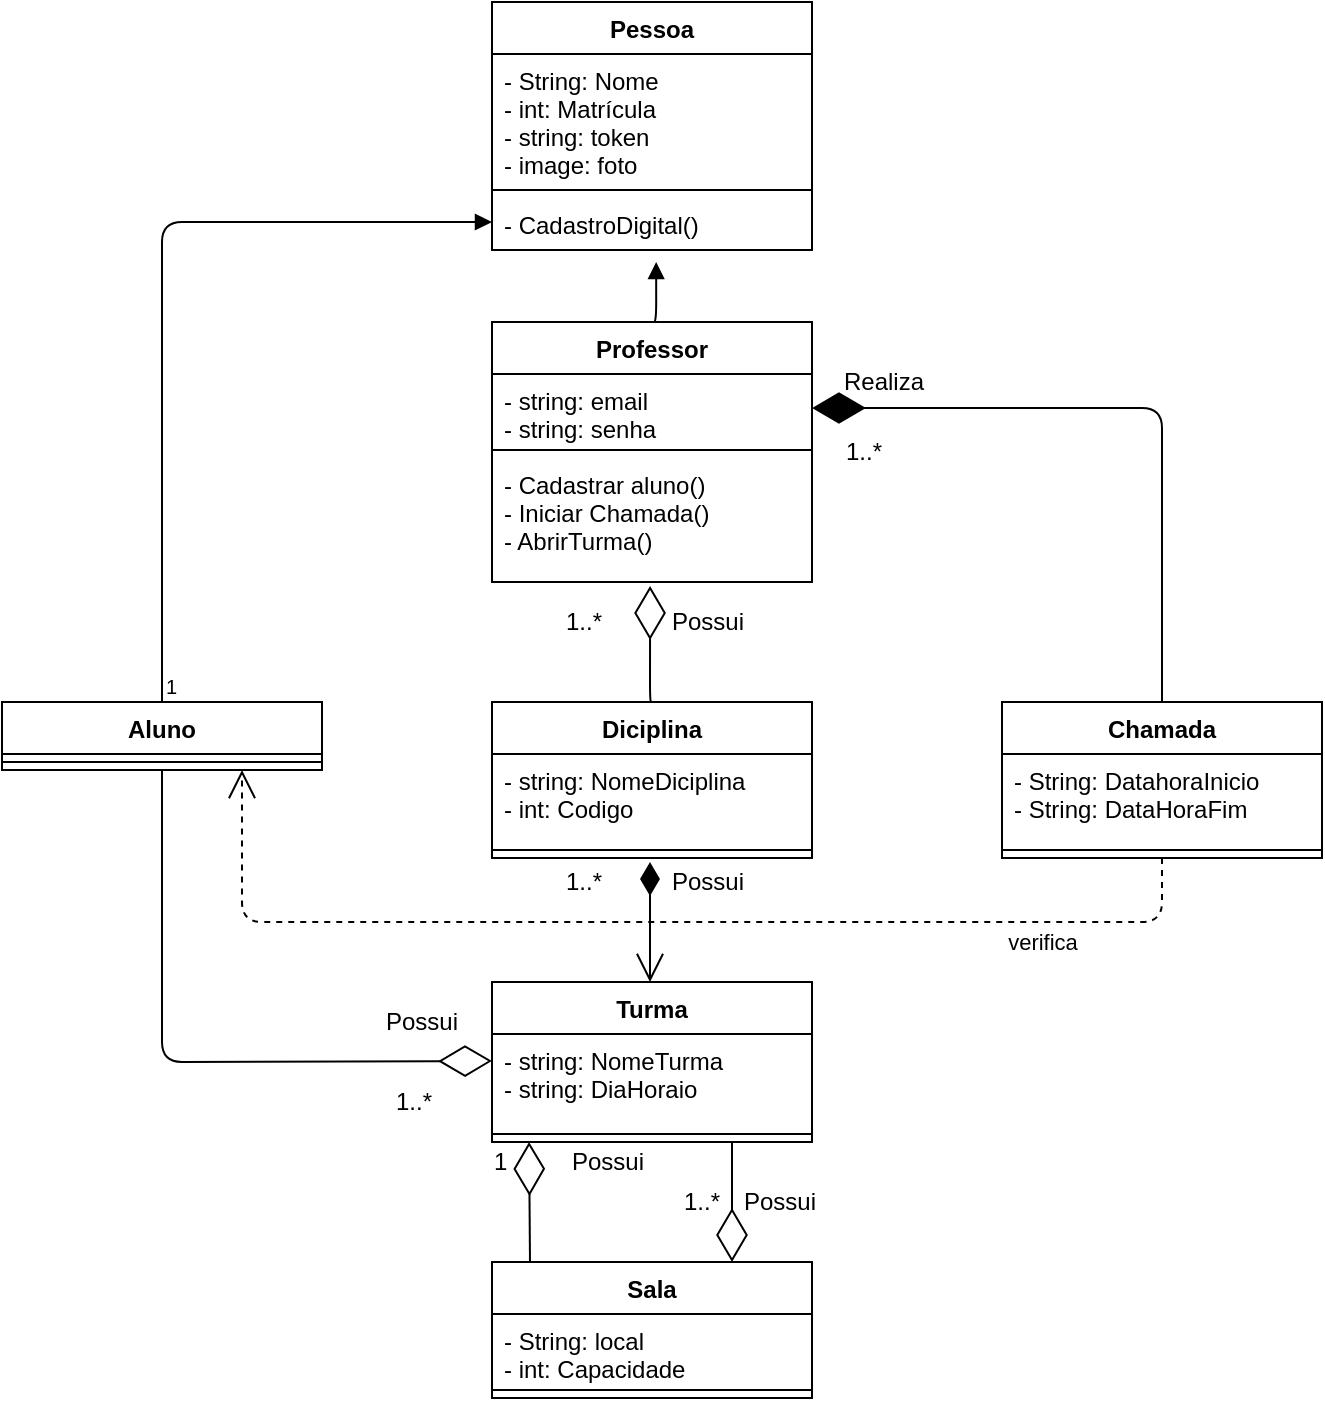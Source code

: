 <mxfile version="12.2.0" type="google" pages="1"><diagram name="Page-1" id="c4acf3e9-155e-7222-9cf6-157b1a14988f"><mxGraphModel dx="1289" dy="558" grid="1" gridSize="10" guides="1" tooltips="1" connect="1" arrows="1" fold="1" page="1" pageScale="1" pageWidth="850" pageHeight="1100" background="#ffffff" math="0" shadow="0"><root><mxCell id="0"/><mxCell id="1" parent="0"/><mxCell id="g9fBqcbOZlobZUoqTtxy-1" value="Pessoa" style="swimlane;fontStyle=1;align=center;verticalAlign=top;childLayout=stackLayout;horizontal=1;startSize=26;horizontalStack=0;resizeParent=1;resizeParentMax=0;resizeLast=0;collapsible=1;marginBottom=0;" vertex="1" parent="1"><mxGeometry x="345" y="90" width="160" height="124" as="geometry"/></mxCell><mxCell id="g9fBqcbOZlobZUoqTtxy-2" value="- String: Nome&#10;- int: Matrícula&#10;- string: token&#10;- image: foto" style="text;strokeColor=none;fillColor=none;align=left;verticalAlign=top;spacingLeft=4;spacingRight=4;overflow=hidden;rotatable=0;points=[[0,0.5],[1,0.5]];portConstraint=eastwest;" vertex="1" parent="g9fBqcbOZlobZUoqTtxy-1"><mxGeometry y="26" width="160" height="64" as="geometry"/></mxCell><mxCell id="g9fBqcbOZlobZUoqTtxy-3" value="" style="line;strokeWidth=1;fillColor=none;align=left;verticalAlign=middle;spacingTop=-1;spacingLeft=3;spacingRight=3;rotatable=0;labelPosition=right;points=[];portConstraint=eastwest;" vertex="1" parent="g9fBqcbOZlobZUoqTtxy-1"><mxGeometry y="90" width="160" height="8" as="geometry"/></mxCell><mxCell id="g9fBqcbOZlobZUoqTtxy-4" value="- CadastroDigital()" style="text;strokeColor=none;fillColor=none;align=left;verticalAlign=top;spacingLeft=4;spacingRight=4;overflow=hidden;rotatable=0;points=[[0,0.5],[1,0.5]];portConstraint=eastwest;" vertex="1" parent="g9fBqcbOZlobZUoqTtxy-1"><mxGeometry y="98" width="160" height="26" as="geometry"/></mxCell><mxCell id="g9fBqcbOZlobZUoqTtxy-5" value="Professor" style="swimlane;fontStyle=1;align=center;verticalAlign=top;childLayout=stackLayout;horizontal=1;startSize=26;horizontalStack=0;resizeParent=1;resizeParentMax=0;resizeLast=0;collapsible=1;marginBottom=0;" vertex="1" parent="1"><mxGeometry x="345" y="250" width="160" height="130" as="geometry"/></mxCell><mxCell id="g9fBqcbOZlobZUoqTtxy-6" value="- string: email&#10;- string: senha" style="text;strokeColor=none;fillColor=none;align=left;verticalAlign=top;spacingLeft=4;spacingRight=4;overflow=hidden;rotatable=0;points=[[0,0.5],[1,0.5]];portConstraint=eastwest;" vertex="1" parent="g9fBqcbOZlobZUoqTtxy-5"><mxGeometry y="26" width="160" height="34" as="geometry"/></mxCell><mxCell id="g9fBqcbOZlobZUoqTtxy-7" value="" style="line;strokeWidth=1;fillColor=none;align=left;verticalAlign=middle;spacingTop=-1;spacingLeft=3;spacingRight=3;rotatable=0;labelPosition=right;points=[];portConstraint=eastwest;" vertex="1" parent="g9fBqcbOZlobZUoqTtxy-5"><mxGeometry y="60" width="160" height="8" as="geometry"/></mxCell><mxCell id="g9fBqcbOZlobZUoqTtxy-8" value="- Cadastrar aluno()&#10;- Iniciar Chamada()&#10;- AbrirTurma()" style="text;strokeColor=none;fillColor=none;align=left;verticalAlign=top;spacingLeft=4;spacingRight=4;overflow=hidden;rotatable=0;points=[[0,0.5],[1,0.5]];portConstraint=eastwest;" vertex="1" parent="g9fBqcbOZlobZUoqTtxy-5"><mxGeometry y="68" width="160" height="62" as="geometry"/></mxCell><mxCell id="g9fBqcbOZlobZUoqTtxy-9" value="Aluno" style="swimlane;fontStyle=1;align=center;verticalAlign=top;childLayout=stackLayout;horizontal=1;startSize=26;horizontalStack=0;resizeParent=1;resizeParentMax=0;resizeLast=0;collapsible=1;marginBottom=0;" vertex="1" parent="1"><mxGeometry x="100" y="440" width="160" height="34" as="geometry"/></mxCell><mxCell id="g9fBqcbOZlobZUoqTtxy-11" value="" style="line;strokeWidth=1;fillColor=none;align=left;verticalAlign=middle;spacingTop=-1;spacingLeft=3;spacingRight=3;rotatable=0;labelPosition=right;points=[];portConstraint=eastwest;" vertex="1" parent="g9fBqcbOZlobZUoqTtxy-9"><mxGeometry y="26" width="160" height="8" as="geometry"/></mxCell><mxCell id="g9fBqcbOZlobZUoqTtxy-13" value="Turma" style="swimlane;fontStyle=1;align=center;verticalAlign=top;childLayout=stackLayout;horizontal=1;startSize=26;horizontalStack=0;resizeParent=1;resizeParentMax=0;resizeLast=0;collapsible=1;marginBottom=0;" vertex="1" parent="1"><mxGeometry x="345" y="580" width="160" height="80" as="geometry"/></mxCell><mxCell id="g9fBqcbOZlobZUoqTtxy-14" value="- string: NomeTurma&#10;- string: DiaHoraio" style="text;strokeColor=none;fillColor=none;align=left;verticalAlign=top;spacingLeft=4;spacingRight=4;overflow=hidden;rotatable=0;points=[[0,0.5],[1,0.5]];portConstraint=eastwest;" vertex="1" parent="g9fBqcbOZlobZUoqTtxy-13"><mxGeometry y="26" width="160" height="46" as="geometry"/></mxCell><mxCell id="g9fBqcbOZlobZUoqTtxy-15" value="" style="line;strokeWidth=1;fillColor=none;align=left;verticalAlign=middle;spacingTop=-1;spacingLeft=3;spacingRight=3;rotatable=0;labelPosition=right;points=[];portConstraint=eastwest;" vertex="1" parent="g9fBqcbOZlobZUoqTtxy-13"><mxGeometry y="72" width="160" height="8" as="geometry"/></mxCell><mxCell id="g9fBqcbOZlobZUoqTtxy-17" value="Diciplina" style="swimlane;fontStyle=1;align=center;verticalAlign=top;childLayout=stackLayout;horizontal=1;startSize=26;horizontalStack=0;resizeParent=1;resizeParentMax=0;resizeLast=0;collapsible=1;marginBottom=0;" vertex="1" parent="1"><mxGeometry x="345" y="440" width="160" height="78" as="geometry"/></mxCell><mxCell id="g9fBqcbOZlobZUoqTtxy-18" value="- string: NomeDiciplina&#10;- int: Codigo" style="text;strokeColor=none;fillColor=none;align=left;verticalAlign=top;spacingLeft=4;spacingRight=4;overflow=hidden;rotatable=0;points=[[0,0.5],[1,0.5]];portConstraint=eastwest;" vertex="1" parent="g9fBqcbOZlobZUoqTtxy-17"><mxGeometry y="26" width="160" height="44" as="geometry"/></mxCell><mxCell id="g9fBqcbOZlobZUoqTtxy-19" value="" style="line;strokeWidth=1;fillColor=none;align=left;verticalAlign=middle;spacingTop=-1;spacingLeft=3;spacingRight=3;rotatable=0;labelPosition=right;points=[];portConstraint=eastwest;" vertex="1" parent="g9fBqcbOZlobZUoqTtxy-17"><mxGeometry y="70" width="160" height="8" as="geometry"/></mxCell><mxCell id="g9fBqcbOZlobZUoqTtxy-24" value="Sala" style="swimlane;fontStyle=1;align=center;verticalAlign=top;childLayout=stackLayout;horizontal=1;startSize=26;horizontalStack=0;resizeParent=1;resizeParentMax=0;resizeLast=0;collapsible=1;marginBottom=0;" vertex="1" parent="1"><mxGeometry x="345" y="720" width="160" height="68" as="geometry"/></mxCell><mxCell id="g9fBqcbOZlobZUoqTtxy-25" value="- String: local&#10;- int: Capacidade" style="text;strokeColor=none;fillColor=none;align=left;verticalAlign=top;spacingLeft=4;spacingRight=4;overflow=hidden;rotatable=0;points=[[0,0.5],[1,0.5]];portConstraint=eastwest;" vertex="1" parent="g9fBqcbOZlobZUoqTtxy-24"><mxGeometry y="26" width="160" height="34" as="geometry"/></mxCell><mxCell id="g9fBqcbOZlobZUoqTtxy-26" value="" style="line;strokeWidth=1;fillColor=none;align=left;verticalAlign=middle;spacingTop=-1;spacingLeft=3;spacingRight=3;rotatable=0;labelPosition=right;points=[];portConstraint=eastwest;" vertex="1" parent="g9fBqcbOZlobZUoqTtxy-24"><mxGeometry y="60" width="160" height="8" as="geometry"/></mxCell><mxCell id="g9fBqcbOZlobZUoqTtxy-29" value="Chamada" style="swimlane;fontStyle=1;align=center;verticalAlign=top;childLayout=stackLayout;horizontal=1;startSize=26;horizontalStack=0;resizeParent=1;resizeParentMax=0;resizeLast=0;collapsible=1;marginBottom=0;" vertex="1" parent="1"><mxGeometry x="600" y="440" width="160" height="78" as="geometry"/></mxCell><mxCell id="g9fBqcbOZlobZUoqTtxy-30" value="- String: DatahoraInicio&#10;- String: DataHoraFim" style="text;strokeColor=none;fillColor=none;align=left;verticalAlign=top;spacingLeft=4;spacingRight=4;overflow=hidden;rotatable=0;points=[[0,0.5],[1,0.5]];portConstraint=eastwest;" vertex="1" parent="g9fBqcbOZlobZUoqTtxy-29"><mxGeometry y="26" width="160" height="44" as="geometry"/></mxCell><mxCell id="g9fBqcbOZlobZUoqTtxy-31" value="" style="line;strokeWidth=1;fillColor=none;align=left;verticalAlign=middle;spacingTop=-1;spacingLeft=3;spacingRight=3;rotatable=0;labelPosition=right;points=[];portConstraint=eastwest;" vertex="1" parent="g9fBqcbOZlobZUoqTtxy-29"><mxGeometry y="70" width="160" height="8" as="geometry"/></mxCell><mxCell id="g9fBqcbOZlobZUoqTtxy-34" value="Possui" style="text;html=1;resizable=0;points=[];autosize=1;align=left;verticalAlign=top;spacingTop=-4;" vertex="1" parent="1"><mxGeometry x="433" y="390" width="50" height="20" as="geometry"/></mxCell><mxCell id="g9fBqcbOZlobZUoqTtxy-35" value="1..*" style="text;html=1;resizable=0;points=[];autosize=1;align=left;verticalAlign=top;spacingTop=-4;" vertex="1" parent="1"><mxGeometry x="380" y="390" width="30" height="20" as="geometry"/></mxCell><mxCell id="g9fBqcbOZlobZUoqTtxy-37" value="" style="endArrow=open;html=1;endSize=12;startArrow=diamondThin;startSize=14;startFill=1;edgeStyle=orthogonalEdgeStyle;align=left;verticalAlign=bottom;entryX=0.5;entryY=0;entryDx=0;entryDy=0;" edge="1" parent="1"><mxGeometry x="-1" y="3" relative="1" as="geometry"><mxPoint x="424" y="520" as="sourcePoint"/><mxPoint x="424" y="580" as="targetPoint"/><Array as="points"><mxPoint x="424" y="520"/></Array></mxGeometry></mxCell><mxCell id="g9fBqcbOZlobZUoqTtxy-38" value="1..*" style="text;html=1;resizable=0;points=[];autosize=1;align=left;verticalAlign=top;spacingTop=-4;" vertex="1" parent="1"><mxGeometry x="380" y="520" width="30" height="20" as="geometry"/></mxCell><mxCell id="g9fBqcbOZlobZUoqTtxy-39" value="Possui" style="text;html=1;resizable=0;points=[];autosize=1;align=left;verticalAlign=top;spacingTop=-4;" vertex="1" parent="1"><mxGeometry x="433" y="520" width="50" height="20" as="geometry"/></mxCell><mxCell id="g9fBqcbOZlobZUoqTtxy-41" value="1&lt;br&gt;" style="text;html=1;resizable=0;points=[];autosize=1;align=left;verticalAlign=top;spacingTop=-4;" vertex="1" parent="1"><mxGeometry x="343.5" y="660" width="20" height="20" as="geometry"/></mxCell><mxCell id="g9fBqcbOZlobZUoqTtxy-42" value="Possui" style="text;html=1;resizable=0;points=[];autosize=1;align=left;verticalAlign=top;spacingTop=-4;" vertex="1" parent="1"><mxGeometry x="383" y="660" width="50" height="20" as="geometry"/></mxCell><mxCell id="g9fBqcbOZlobZUoqTtxy-56" value="Possui" style="text;html=1;resizable=0;points=[];autosize=1;align=left;verticalAlign=top;spacingTop=-4;" vertex="1" parent="1"><mxGeometry x="290" y="590" width="50" height="20" as="geometry"/></mxCell><mxCell id="g9fBqcbOZlobZUoqTtxy-57" value="1..*" style="text;html=1;resizable=0;points=[];autosize=1;align=left;verticalAlign=top;spacingTop=-4;" vertex="1" parent="1"><mxGeometry x="295" y="630" width="30" height="20" as="geometry"/></mxCell><mxCell id="g9fBqcbOZlobZUoqTtxy-61" value="" style="endArrow=block;endFill=1;html=1;edgeStyle=orthogonalEdgeStyle;align=left;verticalAlign=top;entryX=0.513;entryY=1.231;entryDx=0;entryDy=0;entryPerimeter=0;exitX=0.5;exitY=0;exitDx=0;exitDy=0;" edge="1" parent="1" source="g9fBqcbOZlobZUoqTtxy-5" target="g9fBqcbOZlobZUoqTtxy-4"><mxGeometry x="1" y="-223" relative="1" as="geometry"><mxPoint x="160" y="230" as="sourcePoint"/><mxPoint x="280" y="240" as="targetPoint"/><Array as="points"><mxPoint x="427" y="250"/></Array><mxPoint as="offset"/></mxGeometry></mxCell><mxCell id="g9fBqcbOZlobZUoqTtxy-67" value="" style="endArrow=diamondThin;endFill=0;endSize=24;html=1;exitX=0.5;exitY=1;exitDx=0;exitDy=0;" edge="1" parent="1" source="g9fBqcbOZlobZUoqTtxy-9"><mxGeometry width="160" relative="1" as="geometry"><mxPoint x="185" y="619.5" as="sourcePoint"/><mxPoint x="345" y="619.5" as="targetPoint"/><Array as="points"><mxPoint x="180" y="620"/></Array></mxGeometry></mxCell><mxCell id="g9fBqcbOZlobZUoqTtxy-71" value="" style="endArrow=diamondThin;endFill=0;endSize=24;html=1;entryX=0.75;entryY=0;entryDx=0;entryDy=0;exitX=0.75;exitY=1;exitDx=0;exitDy=0;" edge="1" parent="1" source="g9fBqcbOZlobZUoqTtxy-13" target="g9fBqcbOZlobZUoqTtxy-24"><mxGeometry width="160" relative="1" as="geometry"><mxPoint x="570" y="670" as="sourcePoint"/><mxPoint x="665" y="700" as="targetPoint"/></mxGeometry></mxCell><mxCell id="g9fBqcbOZlobZUoqTtxy-73" value="1..*" style="text;html=1;resizable=0;points=[];autosize=1;align=left;verticalAlign=top;spacingTop=-4;" vertex="1" parent="1"><mxGeometry x="438.5" y="680" width="30" height="20" as="geometry"/></mxCell><mxCell id="g9fBqcbOZlobZUoqTtxy-74" value="Possui" style="text;html=1;resizable=0;points=[];autosize=1;align=left;verticalAlign=top;spacingTop=-4;" vertex="1" parent="1"><mxGeometry x="468.5" y="680" width="50" height="20" as="geometry"/></mxCell><mxCell id="g9fBqcbOZlobZUoqTtxy-77" value="" style="endArrow=diamondThin;endFill=1;endSize=24;html=1;entryX=1;entryY=0.5;entryDx=0;entryDy=0;exitX=0.5;exitY=0;exitDx=0;exitDy=0;" edge="1" parent="1" source="g9fBqcbOZlobZUoqTtxy-29" target="g9fBqcbOZlobZUoqTtxy-6"><mxGeometry width="160" relative="1" as="geometry"><mxPoint x="580" y="312" as="sourcePoint"/><mxPoint x="740" y="312" as="targetPoint"/><Array as="points"><mxPoint x="680" y="293"/></Array></mxGeometry></mxCell><mxCell id="g9fBqcbOZlobZUoqTtxy-78" value="Realiza" style="text;html=1;resizable=0;points=[];autosize=1;align=left;verticalAlign=top;spacingTop=-4;" vertex="1" parent="1"><mxGeometry x="518.5" y="270" width="60" height="20" as="geometry"/></mxCell><mxCell id="g9fBqcbOZlobZUoqTtxy-79" value="1..*" style="text;html=1;resizable=0;points=[];autosize=1;align=left;verticalAlign=top;spacingTop=-4;" vertex="1" parent="1"><mxGeometry x="520" y="305" width="30" height="20" as="geometry"/></mxCell><mxCell id="g9fBqcbOZlobZUoqTtxy-80" value="" style="endArrow=diamondThin;endFill=0;endSize=24;html=1;entryX=0.494;entryY=1.032;entryDx=0;entryDy=0;entryPerimeter=0;exitX=0.5;exitY=0;exitDx=0;exitDy=0;" edge="1" parent="1" source="g9fBqcbOZlobZUoqTtxy-17" target="g9fBqcbOZlobZUoqTtxy-8"><mxGeometry width="160" relative="1" as="geometry"><mxPoint x="420" y="420" as="sourcePoint"/><mxPoint x="580" y="420" as="targetPoint"/><Array as="points"><mxPoint x="424" y="440"/></Array></mxGeometry></mxCell><mxCell id="g9fBqcbOZlobZUoqTtxy-81" value="" style="endArrow=diamondThin;endFill=0;endSize=24;html=1;entryX=0.494;entryY=1.032;entryDx=0;entryDy=0;entryPerimeter=0;" edge="1" parent="1"><mxGeometry width="160" relative="1" as="geometry"><mxPoint x="364" y="720" as="sourcePoint"/><mxPoint x="363.54" y="659.984" as="targetPoint"/></mxGeometry></mxCell><mxCell id="g9fBqcbOZlobZUoqTtxy-87" value="" style="endArrow=block;endFill=1;html=1;edgeStyle=orthogonalEdgeStyle;align=left;verticalAlign=top;" edge="1" parent="1"><mxGeometry x="-1" relative="1" as="geometry"><mxPoint x="180" y="440" as="sourcePoint"/><mxPoint x="345" y="200" as="targetPoint"/><Array as="points"><mxPoint x="180" y="200"/></Array></mxGeometry></mxCell><mxCell id="g9fBqcbOZlobZUoqTtxy-88" value="1" style="resizable=0;html=1;align=left;verticalAlign=bottom;labelBackgroundColor=#ffffff;fontSize=10;" connectable="0" vertex="1" parent="g9fBqcbOZlobZUoqTtxy-87"><mxGeometry x="-1" relative="1" as="geometry"/></mxCell><mxCell id="g9fBqcbOZlobZUoqTtxy-89" value="verifica" style="endArrow=open;endSize=12;dashed=1;html=1;exitX=0.5;exitY=1;exitDx=0;exitDy=0;entryX=0.75;entryY=1;entryDx=0;entryDy=0;" edge="1" parent="1" source="g9fBqcbOZlobZUoqTtxy-29" target="g9fBqcbOZlobZUoqTtxy-9"><mxGeometry x="-0.676" y="10" width="160" relative="1" as="geometry"><mxPoint x="650" y="579.5" as="sourcePoint"/><mxPoint x="810" y="579.5" as="targetPoint"/><Array as="points"><mxPoint x="680" y="550"/><mxPoint x="220" y="550"/></Array><mxPoint as="offset"/></mxGeometry></mxCell></root></mxGraphModel></diagram></mxfile>